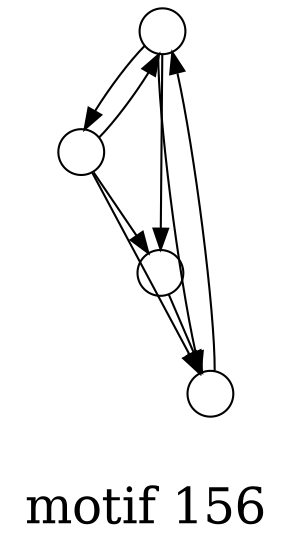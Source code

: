 /*****
motif 156
*****/

digraph G {
  graph [splines=false overlap=false]
  node  [shape=ellipse, width=0.3, height=0.3, label=""]
  0 ;
  1 ;
  2 ;
  3 ;
  0 -> 1;
  0 -> 2;
  0 -> 3;
  1 -> 0;
  1 -> 2;
  1 -> 3;
  2 -> 0;
  3 -> 2;
  label = "\nmotif 156\n";  fontsize=24;
}

